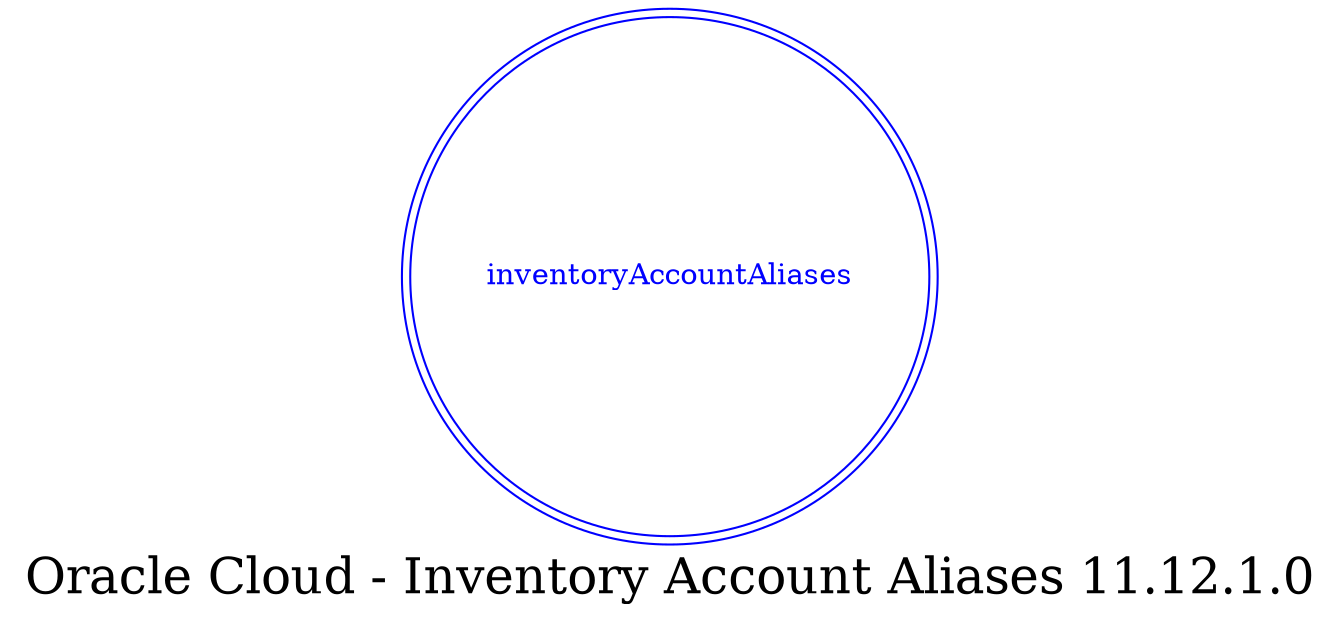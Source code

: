 digraph LexiconGraph {
graph[label="Oracle Cloud - Inventory Account Aliases 11.12.1.0", fontsize=24]
splines=true
"inventoryAccountAliases" [color=blue, fontcolor=blue, shape=doublecircle]
}
